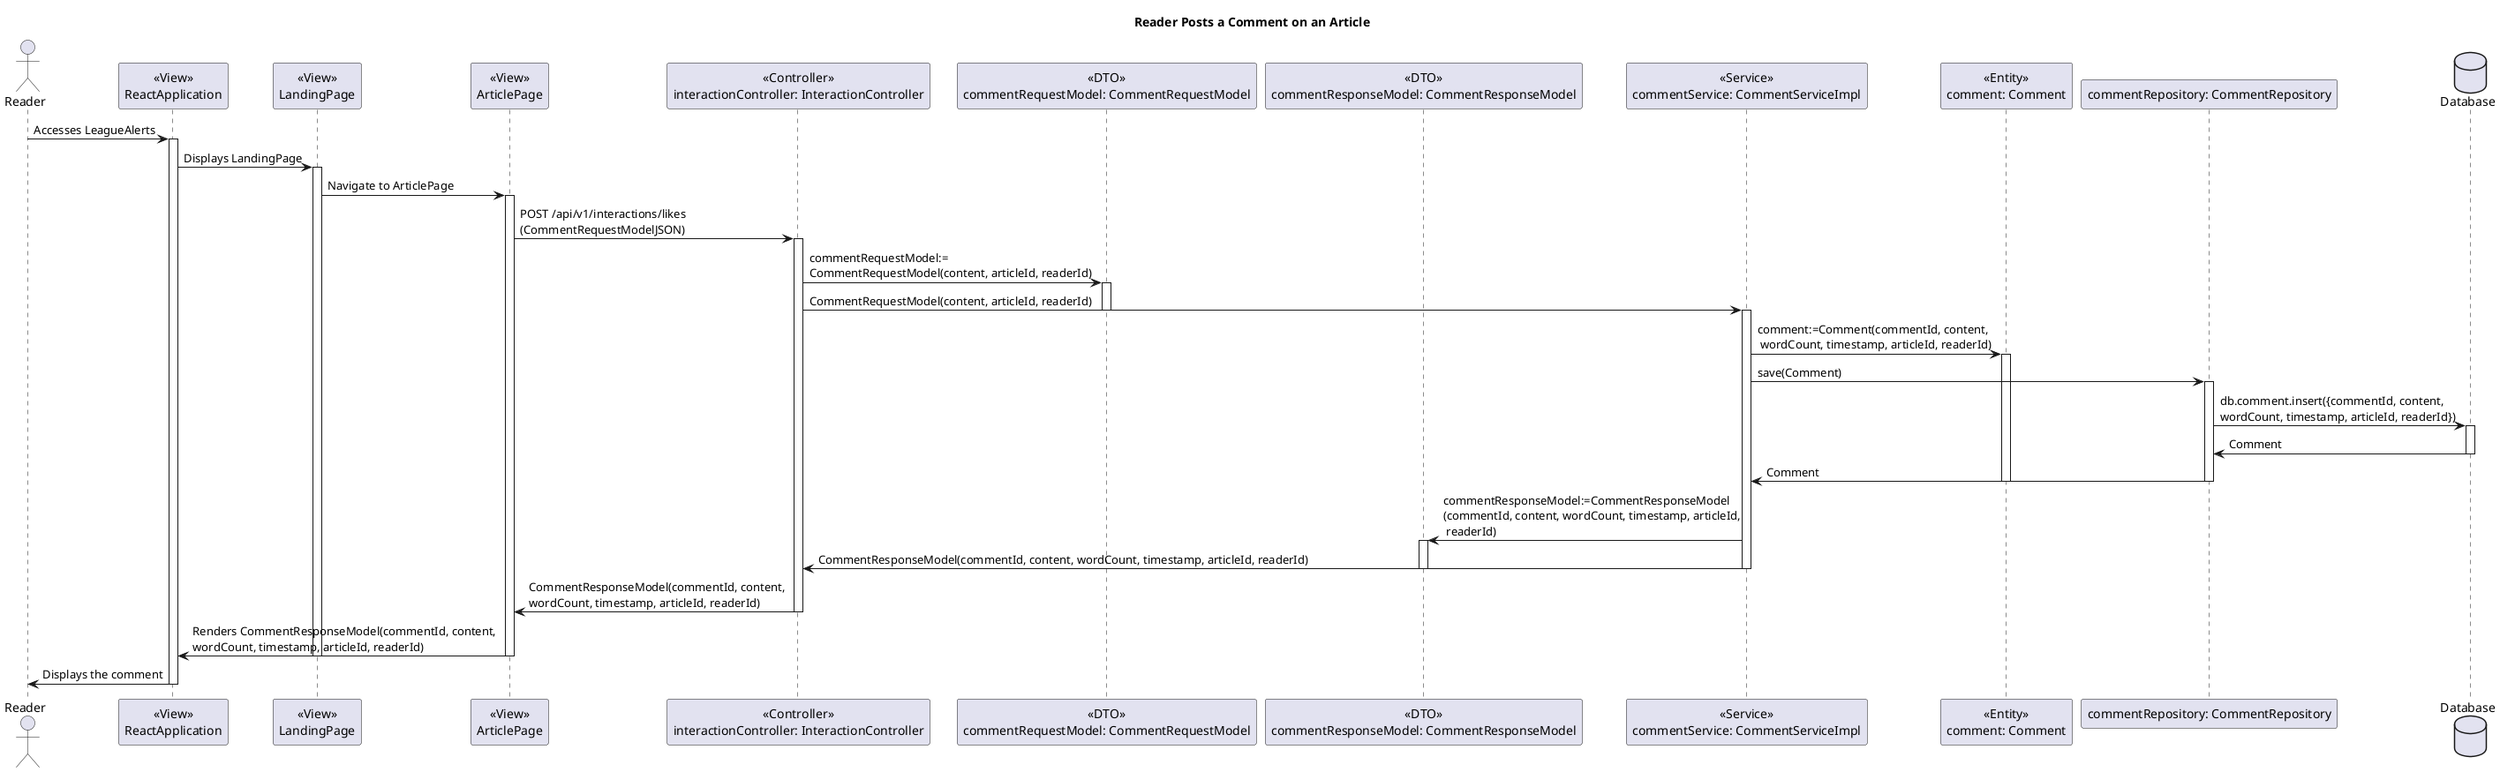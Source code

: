 @startuml

title Reader Posts a Comment on an Article

actor Reader

participant ReactApplication as "<<View>>\nReactApplication"
participant LandingPage as "<<View>>\nLandingPage"
participant ArticlePage as "<<View>>\nArticlePage"
'participant InteractionController as "<<Controller>>\nInteractionController"
participant InteractionController as "<<Controller>>\ninteractionController: InteractionController"
participant CommentRequestDTO as "<<DTO>>\ncommentRequestModel: CommentRequestModel"
participant CommentResponseDTO as "<<DTO>>\ncommentResponseModel: CommentResponseModel"
participant CommentServiceImpl as "<<Service>>\ncommentService: CommentServiceImpl"
participant Comment as "<<Entity>>\ncomment: Comment"
participant Repo as "commentRepository: CommentRepository"
database "Database" as DB

Reader -> ReactApplication : Accesses LeagueAlerts
activate ReactApplication

ReactApplication -> LandingPage : Displays LandingPage
activate LandingPage

LandingPage -> ArticlePage : Navigate to ArticlePage
activate ArticlePage

ArticlePage -> InteractionController : POST /api/v1/interactions/likes\n(CommentRequestModelJSON)
activate InteractionController

InteractionController -> CommentRequestDTO : commentRequestModel:=\nCommentRequestModel(content, articleId, readerId)
activate CommentRequestDTO

InteractionController -> CommentServiceImpl : CommentRequestModel(content, articleId, readerId)

deactivate CommentRequestDTO
activate CommentServiceImpl
CommentServiceImpl -> Comment : comment:=Comment(commentId, content,\n wordCount, timestamp, articleId, readerId)
activate Comment
CommentServiceImpl -> Repo : save(Comment)
activate Repo

Repo -> DB : db.comment.insert({commentId, content, \nwordCount, timestamp, articleId, readerId})
activate DB

DB -> Repo : Comment
deactivate DB

Repo -> CommentServiceImpl : Comment
deactivate Repo
deactivate Comment


CommentServiceImpl -> CommentResponseDTO : commentResponseModel:=CommentResponseModel\n(commentId, content, wordCount, timestamp, articleId,\n readerId)
activate CommentResponseDTO
CommentServiceImpl -> InteractionController : CommentResponseModel(commentId, content, wordCount, timestamp, articleId, readerId)
deactivate CommentResponseDTO
deactivate CommentServiceImpl

InteractionController -> ArticlePage : CommentResponseModel(commentId, content, \nwordCount, timestamp, articleId, readerId)
deactivate InteractionController

ArticlePage -> ReactApplication : Renders CommentResponseModel(commentId, content, \nwordCount, timestamp, articleId, readerId)
deactivate ArticlePage
deactivate LandingPage

ReactApplication -> Reader : Displays the comment

deactivate ReactApplication

@enduml

